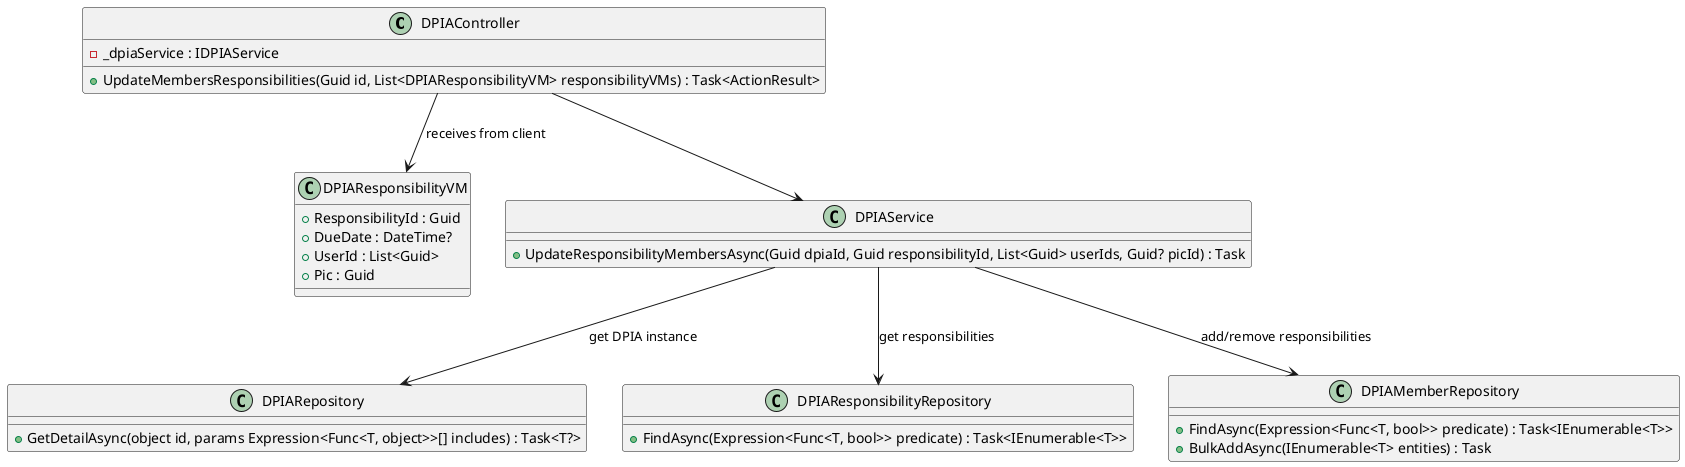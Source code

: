 @startuml

class DPIAController {
    -_dpiaService : IDPIAService

    +UpdateMembersResponsibilities(Guid id, List<DPIAResponsibilityVM> responsibilityVMs) : Task<ActionResult>
}

class DPIAResponsibilityVM {
    +ResponsibilityId : Guid
    +DueDate : DateTime?
    +UserId : List<Guid>
    +Pic : Guid
}

class DPIAService {
    +UpdateResponsibilityMembersAsync(Guid dpiaId, Guid responsibilityId, List<Guid> userIds, Guid? picId) : Task
}

class DPIARepository {
    +GetDetailAsync(object id, params Expression<Func<T, object>>[] includes) : Task<T?>
}

class DPIAResponsibilityRepository {
    +FindAsync(Expression<Func<T, bool>> predicate) : Task<IEnumerable<T>>
}

class DPIAMemberRepository {
    +FindAsync(Expression<Func<T, bool>> predicate) : Task<IEnumerable<T>>
    +BulkAddAsync(IEnumerable<T> entities) : Task
}

DPIAController --> DPIAService
DPIAController --> DPIAResponsibilityVM : "receives from client"
DPIAService --> DPIARepository : "get DPIA instance"
DPIAService --> DPIAResponsibilityRepository : "get responsibilities"
DPIAService --> DPIAMemberRepository : "add/remove responsibilities"

@enduml